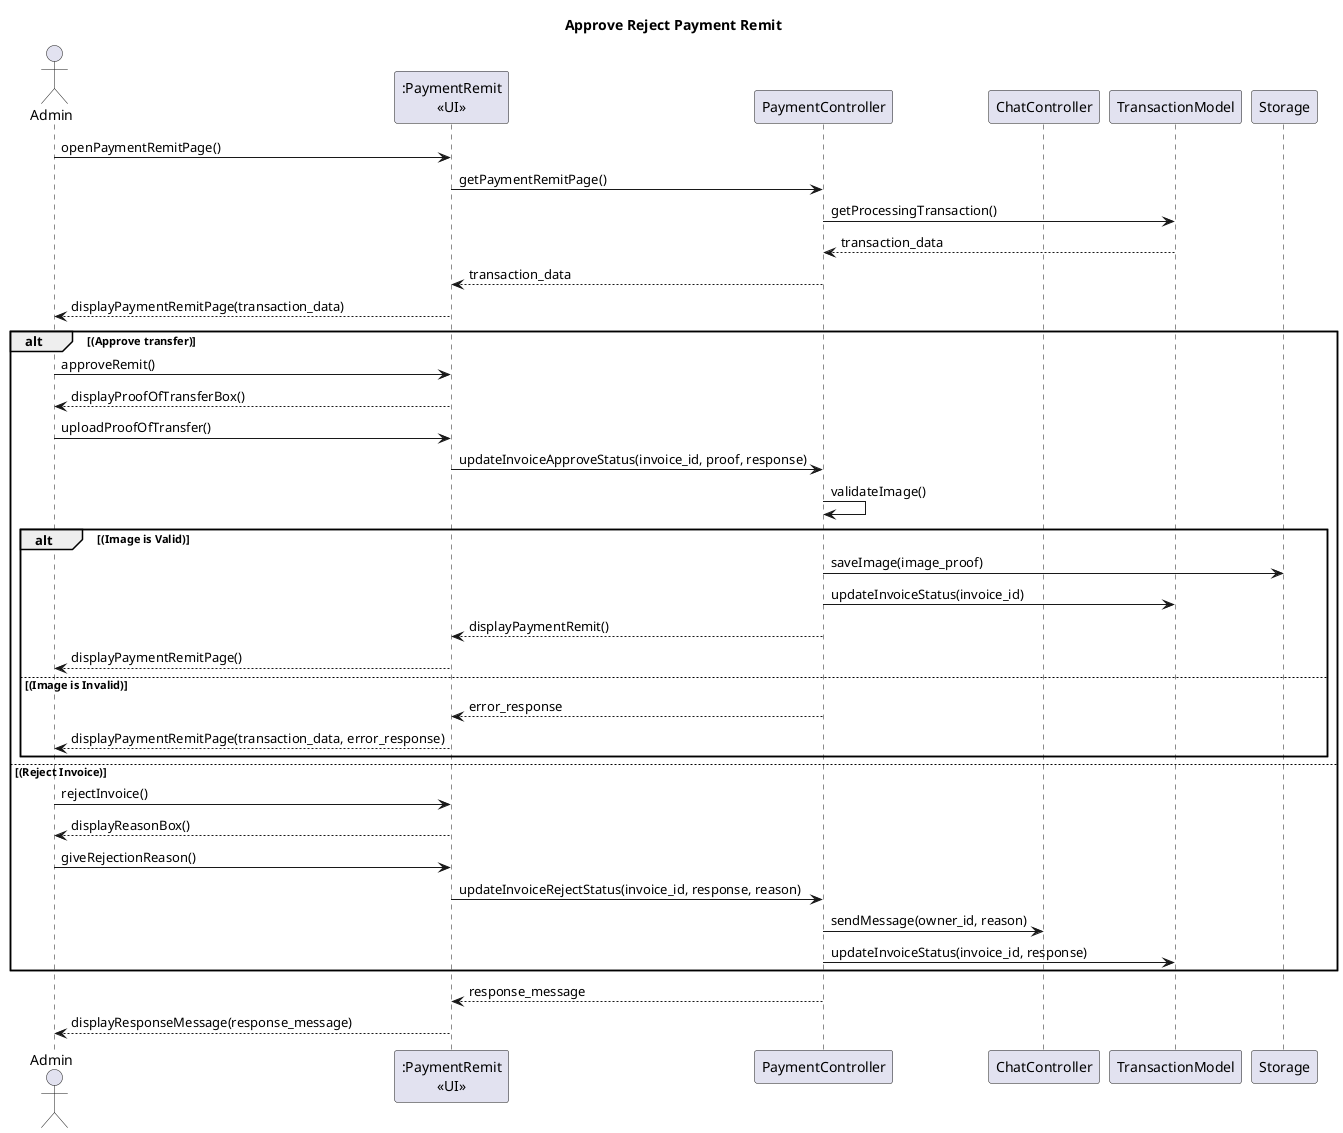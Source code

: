 @startuml
title Approve Reject Payment Remit
actor "Admin" as act
participant ":PaymentRemit\n<<UI>>" as view
participant PaymentController as pctrl
participant ChatController as cctrl
participant TransactionModel as tm
participant Storage as strg

act -> view : openPaymentRemitPage()
view -> pctrl : getPaymentRemitPage()
pctrl -> tm : getProcessingTransaction()
pctrl <-- tm : transaction_data
view <-- pctrl : transaction_data
act <-- view : displayPaymentRemitPage(transaction_data) 
alt (Approve transfer)
    act -> view : approveRemit()
    act <-- view : displayProofOfTransferBox()
    act -> view : uploadProofOfTransfer()
    view -> pctrl : updateInvoiceApproveStatus(invoice_id, proof, response)
    pctrl -> pctrl : validateImage()
    alt (Image is Valid) 
        pctrl -> strg : saveImage(image_proof)
        pctrl -> tm : updateInvoiceStatus(invoice_id)
        view <-- pctrl : displayPaymentRemit()
        act <-- view: displayPaymentRemitPage()
    else (Image is Invalid)
        view <-- pctrl : error_response
        act <-- view : displayPaymentRemitPage(transaction_data, error_response) 
    end
else (Reject Invoice)
    act -> view : rejectInvoice()
    act <-- view : displayReasonBox()
    act -> view : giveRejectionReason()
    
    view -> pctrl : updateInvoiceRejectStatus(invoice_id, response, reason)
    pctrl -> cctrl : sendMessage(owner_id, reason)
    pctrl -> tm : updateInvoiceStatus(invoice_id, response)
end
view <-- pctrl : response_message
act <-- view : displayResponseMessage(response_message)
@enduml
